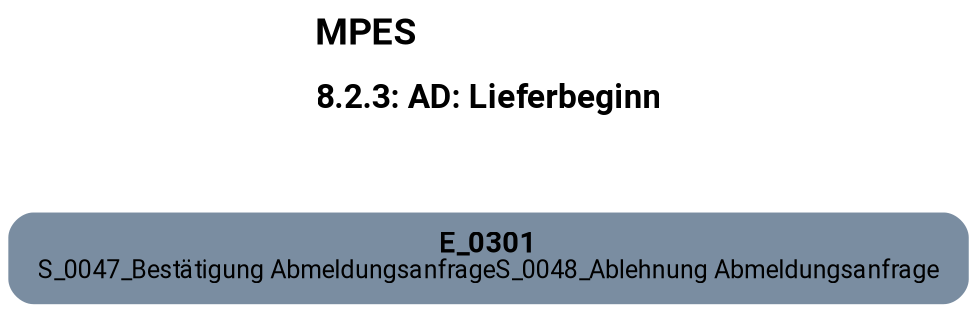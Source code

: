 digraph D {
    labelloc="t";
    label=<<B><FONT POINT-SIZE="18">MPES</FONT></B><BR align="left"/><BR/><B><FONT POINT-SIZE="16">8.2.3: AD: Lieferbeginn</FONT></B><BR align="left"/><BR/><BR/><BR/>>;
    ratio="compress";
    concentrate=true;
    pack=true;
    rankdir=TB;
    packmode="array";
    size="20,20";
    "Empty" [margin="0.2,0.12", shape=box, style="filled,rounded", penwidth=0.0, fillcolor="#7a8da1", label=<<B>E_0301</B><BR align="center"/><FONT point-size="12">S_0047_Bestätigung Abmeldungsanfrage
S_0048_Ablehnung Abmeldungsanfrage</FONT><BR align="center"/>>, fontname="Roboto, sans-serif"];


    bgcolor="transparent";
fontname="Roboto, sans-serif";
}